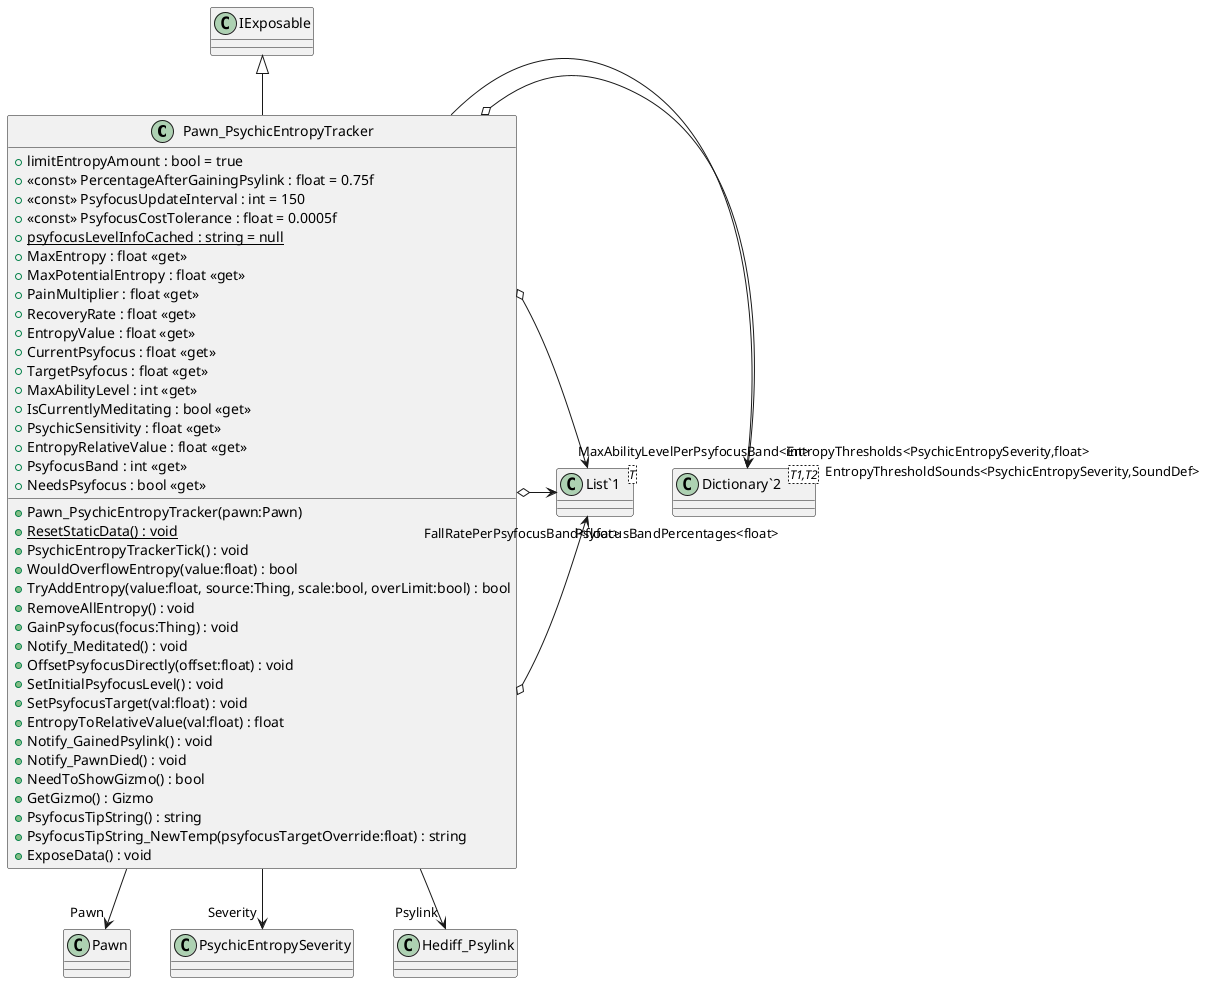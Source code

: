 @startuml
class Pawn_PsychicEntropyTracker {
    + limitEntropyAmount : bool = true
    + <<const>> PercentageAfterGainingPsylink : float = 0.75f
    + <<const>> PsyfocusUpdateInterval : int = 150
    + <<const>> PsyfocusCostTolerance : float = 0.0005f
    + {static} psyfocusLevelInfoCached : string = null
    + MaxEntropy : float <<get>>
    + MaxPotentialEntropy : float <<get>>
    + PainMultiplier : float <<get>>
    + RecoveryRate : float <<get>>
    + EntropyValue : float <<get>>
    + CurrentPsyfocus : float <<get>>
    + TargetPsyfocus : float <<get>>
    + MaxAbilityLevel : int <<get>>
    + IsCurrentlyMeditating : bool <<get>>
    + PsychicSensitivity : float <<get>>
    + EntropyRelativeValue : float <<get>>
    + PsyfocusBand : int <<get>>
    + NeedsPsyfocus : bool <<get>>
    + Pawn_PsychicEntropyTracker(pawn:Pawn)
    + {static} ResetStaticData() : void
    + PsychicEntropyTrackerTick() : void
    + WouldOverflowEntropy(value:float) : bool
    + TryAddEntropy(value:float, source:Thing, scale:bool, overLimit:bool) : bool
    + RemoveAllEntropy() : void
    + GainPsyfocus(focus:Thing) : void
    + Notify_Meditated() : void
    + OffsetPsyfocusDirectly(offset:float) : void
    + SetInitialPsyfocusLevel() : void
    + SetPsyfocusTarget(val:float) : void
    + EntropyToRelativeValue(val:float) : float
    + Notify_GainedPsylink() : void
    + Notify_PawnDied() : void
    + NeedToShowGizmo() : bool
    + GetGizmo() : Gizmo
    + PsyfocusTipString() : string
    + PsyfocusTipString_NewTemp(psyfocusTargetOverride:float) : string
    + ExposeData() : void
}
class "Dictionary`2"<T1,T2> {
}
class "List`1"<T> {
}
IExposable <|-- Pawn_PsychicEntropyTracker
Pawn_PsychicEntropyTracker o-> "EntropyThresholds<PsychicEntropySeverity,float>" "Dictionary`2"
Pawn_PsychicEntropyTracker o-> "PsyfocusBandPercentages<float>" "List`1"
Pawn_PsychicEntropyTracker o-> "FallRatePerPsyfocusBand<float>" "List`1"
Pawn_PsychicEntropyTracker o-> "MaxAbilityLevelPerPsyfocusBand<int>" "List`1"
Pawn_PsychicEntropyTracker --> "EntropyThresholdSounds<PsychicEntropySeverity,SoundDef>" "Dictionary`2"
Pawn_PsychicEntropyTracker --> "Pawn" Pawn
Pawn_PsychicEntropyTracker --> "Severity" PsychicEntropySeverity
Pawn_PsychicEntropyTracker --> "Psylink" Hediff_Psylink
@enduml
